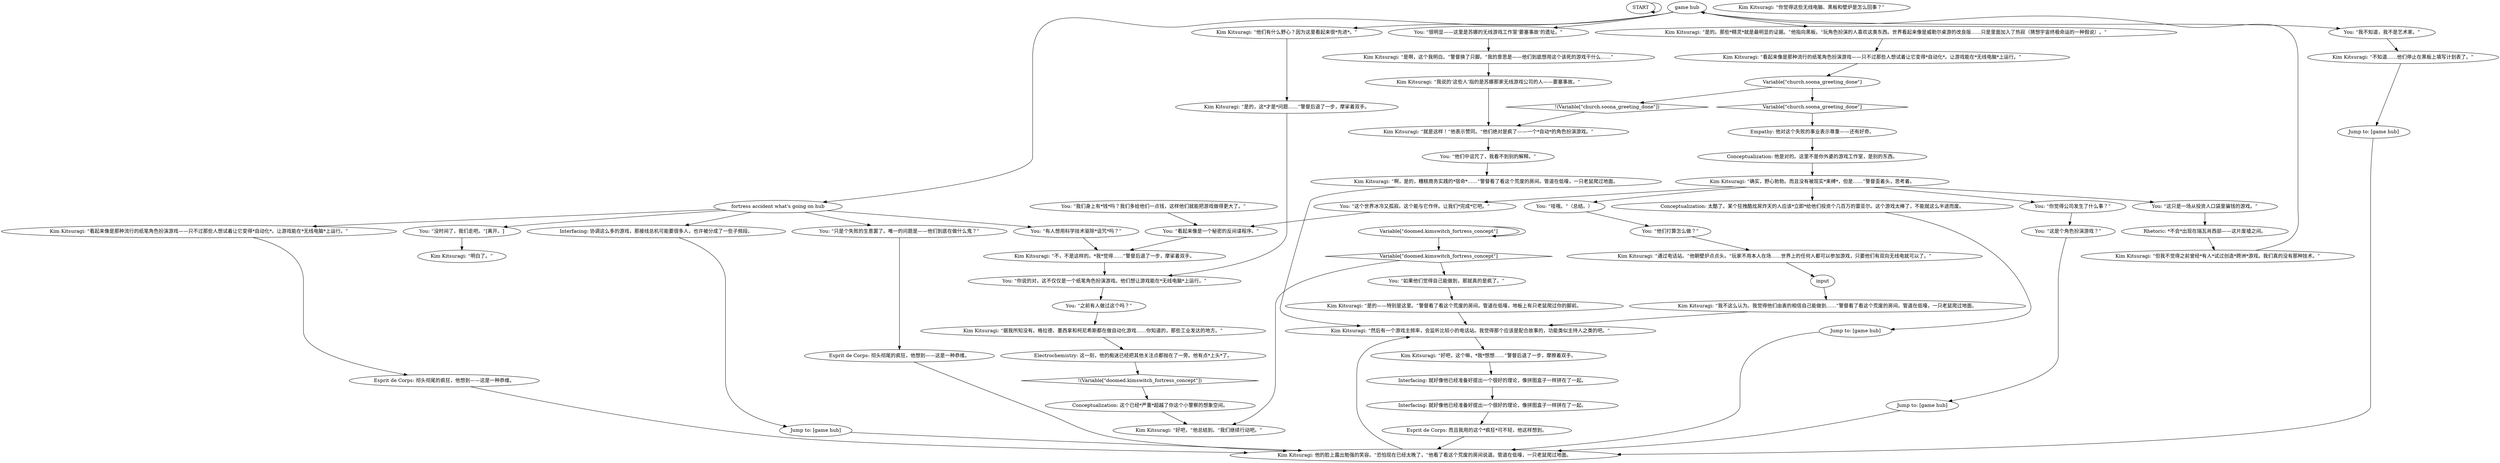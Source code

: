 # KIM SWITCH / FORTRESS ACCIDENT
# Kim talks to you about Fortress Accident.
# ==================================================
digraph G {
	  0 [label="START"];
	  1 [label="input"];
	  2 [label="Kim Kitsuragi: “然后有一个游戏主频率，会监听比较小的电话站。我觉得那个应该是配合故事的，功能类似主持人之类的吧。”"];
	  3 [label="Kim Kitsuragi: “好吧，”他总结到。“我们继续行动吧。”"];
	  4 [label="You: “我不知道，我不是艺术家。”"];
	  5 [label="You: “你觉得公司发生了什么事？”"];
	  6 [label="You: “如果他们觉得自己能做到，那就真的是疯了。”"];
	  7 [label="You: “你说的对，这不仅仅是一个纸笔角色扮演游戏。他们想让游戏能在*无线电脑*上运行。”"];
	  8 [label="Interfacing: 就好像他已经准备好提出一个很好的理论，像拼图盒子一样拼在了一起。"];
	  9 [label="Kim Kitsuragi: “看起来像是那种流行的纸笔角色扮演游戏——只不过那些人想试着让它变得*自动化*。让游戏能在*无线电脑*上运行。”"];
	  10 [label="You: “有人想用科学技术驱除*诅咒*吗？”"];
	  11 [label="You: “很明显——这里是苏娜的无线游戏工作室‘要塞事故’的遗址。”"];
	  12 [label="You: “这是个角色扮演游戏？”"];
	  13 [label="Kim Kitsuragi: “不知道……他们停止在黑板上填写计划表了。”"];
	  14 [label="Kim Kitsuragi: “好吧，这个嘛，*我*想想……”警督后退了一步，摩擦着双手。"];
	  15 [label="Electrochemistry: 这一刻，他的痴迷已经把其他关注点都抛在了一旁。他有点*上头*了。"];
	  16 [label="Rhetoric: *不会*出现在瑞瓦肖西部——这片废墟之间。"];
	  17 [label="Kim Kitsuragi: “我不这么认为。我觉得他们由衷的相信自己能做到……”警督看了看这个荒废的房间。管道在低嚎，一只老鼠爬过地面。"];
	  18 [label="fortress accident what's going on hub"];
	  19 [label="You: “之前有人做过这个吗？”"];
	  20 [label="Kim Kitsuragi: “就是这样！”他表示赞同。“他们绝对是疯了——一个*自动*的角色扮演游戏。”"];
	  21 [label="Esprit de Corps: 彻头彻尾的疯狂，他想到——这是一种恭维。"];
	  22 [label="Kim Kitsuragi: “是的，这*才是*问题……”警督后退了一步，摩挲着双手。"];
	  23 [label="Empathy: 他对这个失败的事业表示尊重——还有好奇。"];
	  24 [label="Kim Kitsuragi: “我说的‘这些人’指的是苏娜那家无线游戏公司的人——要塞事故。”"];
	  25 [label="Kim Kitsuragi: “他们有什么野心？因为这里看起来很*先进*。”"];
	  26 [label="You: “他们打算怎么做？”"];
	  27 [label="Kim Kitsuragi: “确实，野心勃勃。而且没有被现实*束缚*，但是……”警督歪着头，思考着。"];
	  28 [label="Variable[\"doomed.kimswitch_fortress_concept\"]"];
	  29 [label="Variable[\"doomed.kimswitch_fortress_concept\"]", shape=diamond];
	  30 [label="!(Variable[\"doomed.kimswitch_fortress_concept\"])", shape=diamond];
	  31 [label="Interfacing: 协调这么多的游戏，那接线总机可能要很多人，也许被分成了一些子频段。"];
	  32 [label="You: “看起来像是一个秘密的反间谍程序。”"];
	  33 [label="Kim Kitsuragi: 他的脸上露出勉强的笑容。“恐怕现在已经太晚了，”他看了看这个荒废的房间说道。管道在低嚎，一只老鼠爬过地面。"];
	  34 [label="game hub"];
	  35 [label="Jump to: [game hub]"];
	  36 [label="Kim Kitsuragi: “是的。那些*精灵*就是最明显的证据。”他指向黑板。“玩角色扮演的人喜欢这类东西。世界看起来像是威勒尔桌游的改良版……只是里面加入了热寂（猜想宇宙终极命运的一种假说）。”"];
	  37 [label="You: “哇哦。”（总结。）"];
	  38 [label="You: “他们中诅咒了，我看不到别的解释。”"];
	  39 [label="Esprit de Corps: 而且我用的这个*疯狂*可不轻，他这样想到。"];
	  40 [label="Kim Kitsuragi: “看起来像是那种流行的纸笔角色扮演游戏——只不过那些人想试着让它变得*自动化*。让游戏能在*无线电脑*上运行。”"];
	  41 [label="Conceptualization: 太酷了。某个狂拽酷炫屌炸天的人应该*立即*给他们投资个几百万的雷亚尔。这个游戏太棒了，不能就这么半途而废。"];
	  42 [label="You: “我们身上有*钱*吗？我们多给他们一点钱，这样他们就能把游戏做得更大了。”"];
	  43 [label="You: “只是个失败的生意罢了。唯一的问题是——他们到底在做什么鬼？”"];
	  44 [label="Jump to: [game hub]"];
	  45 [label="You: “这只是一场从投资人口袋里骗钱的游戏。”"];
	  46 [label="Conceptualization: 他是对的。这里不是你外婆的游戏工作室，是别的东西。"];
	  47 [label="Variable[\"church.soona_greeting_done\"]"];
	  48 [label="Variable[\"church.soona_greeting_done\"]", shape=diamond];
	  49 [label="!(Variable[\"church.soona_greeting_done\"])", shape=diamond];
	  50 [label="Esprit de Corps: 彻头彻尾的疯狂，他想到——这是一种恭维。"];
	  51 [label="Kim Kitsuragi: “是的——特别是这里。”警督看了看这个荒废的房间。管道在低嚎，地板上有只老鼠爬过你的脚前。"];
	  52 [label="You: “没时间了，我们走吧。”[离开。]"];
	  53 [label="Kim Kitsuragi: “是啊，这个我明白。”警督换了只脚。“我的意思是——他们到底想用这个该死的游戏干什么……”"];
	  54 [label="Kim Kitsuragi: “通过电话站。”他朝壁炉点点头。“玩家不用本人在场……世界上的任何人都可以参加游戏，只要他们有双向无线电就可以了。”"];
	  55 [label="Conceptualization: 这个已经*严重*超越了你这个小警察的想象空间。"];
	  56 [label="Jump to: [game hub]"];
	  57 [label="Kim Kitsuragi: “但我不觉得之前曾经*有人*试过创造*跨洲*游戏。我们真的没有那种技术。”"];
	  58 [label="Interfacing: 就好像他已经准备好提出一个很好的理论，像拼图盒子一样拼在了一起。"];
	  59 [label="Kim Kitsuragi: “明白了。”"];
	  60 [label="Kim Kitsuragi: “你觉得这些无线电脑、黑板和壁炉是怎么回事？”"];
	  61 [label="Kim Kitsuragi: “不，不是这样的。*我*觉得……”警督后退了一步，摩挲着双手。"];
	  62 [label="Kim Kitsuragi: “据我所知没有。格拉德、墨西拿和柯尼希斯都在做自动化游戏……你知道的，那些工业发达的地方。”"];
	  63 [label="Jump to: [game hub]"];
	  64 [label="You: “这个世界冰冷又孤寂。这个能与它作伴。让我们*完成*它吧。”"];
	  65 [label="Kim Kitsuragi: “啊，是的，糟糕商务实践的*宿命*……”警督看了看这个荒废的房间。管道在低嚎，一只老鼠爬过地面。"];
	  0 -> 0
	  1 -> 17
	  2 -> 14
	  4 -> 13
	  5 -> 12
	  6 -> 51
	  7 -> 19
	  8 -> 39
	  9 -> 50
	  10 -> 61
	  11 -> 53
	  12 -> 35
	  13 -> 56
	  14 -> 58
	  15 -> 30
	  16 -> 57
	  17 -> 2
	  18 -> 9
	  18 -> 10
	  18 -> 43
	  18 -> 52
	  18 -> 31
	  19 -> 62
	  20 -> 38
	  21 -> 33
	  22 -> 7
	  23 -> 46
	  24 -> 20
	  25 -> 22
	  26 -> 54
	  27 -> 64
	  27 -> 37
	  27 -> 5
	  27 -> 41
	  27 -> 45
	  28 -> 28
	  28 -> 29
	  29 -> 3
	  29 -> 6
	  30 -> 55
	  31 -> 44
	  32 -> 61
	  33 -> 2
	  34 -> 4
	  34 -> 36
	  34 -> 11
	  34 -> 18
	  34 -> 25
	  35 -> 33
	  36 -> 40
	  37 -> 26
	  38 -> 65
	  39 -> 33
	  40 -> 47
	  41 -> 63
	  42 -> 32
	  43 -> 21
	  44 -> 33
	  45 -> 16
	  46 -> 27
	  47 -> 48
	  47 -> 49
	  48 -> 23
	  49 -> 20
	  50 -> 33
	  51 -> 2
	  52 -> 59
	  53 -> 24
	  54 -> 1
	  55 -> 3
	  56 -> 33
	  57 -> 34
	  58 -> 8
	  61 -> 7
	  62 -> 15
	  63 -> 33
	  64 -> 32
	  65 -> 2
}

